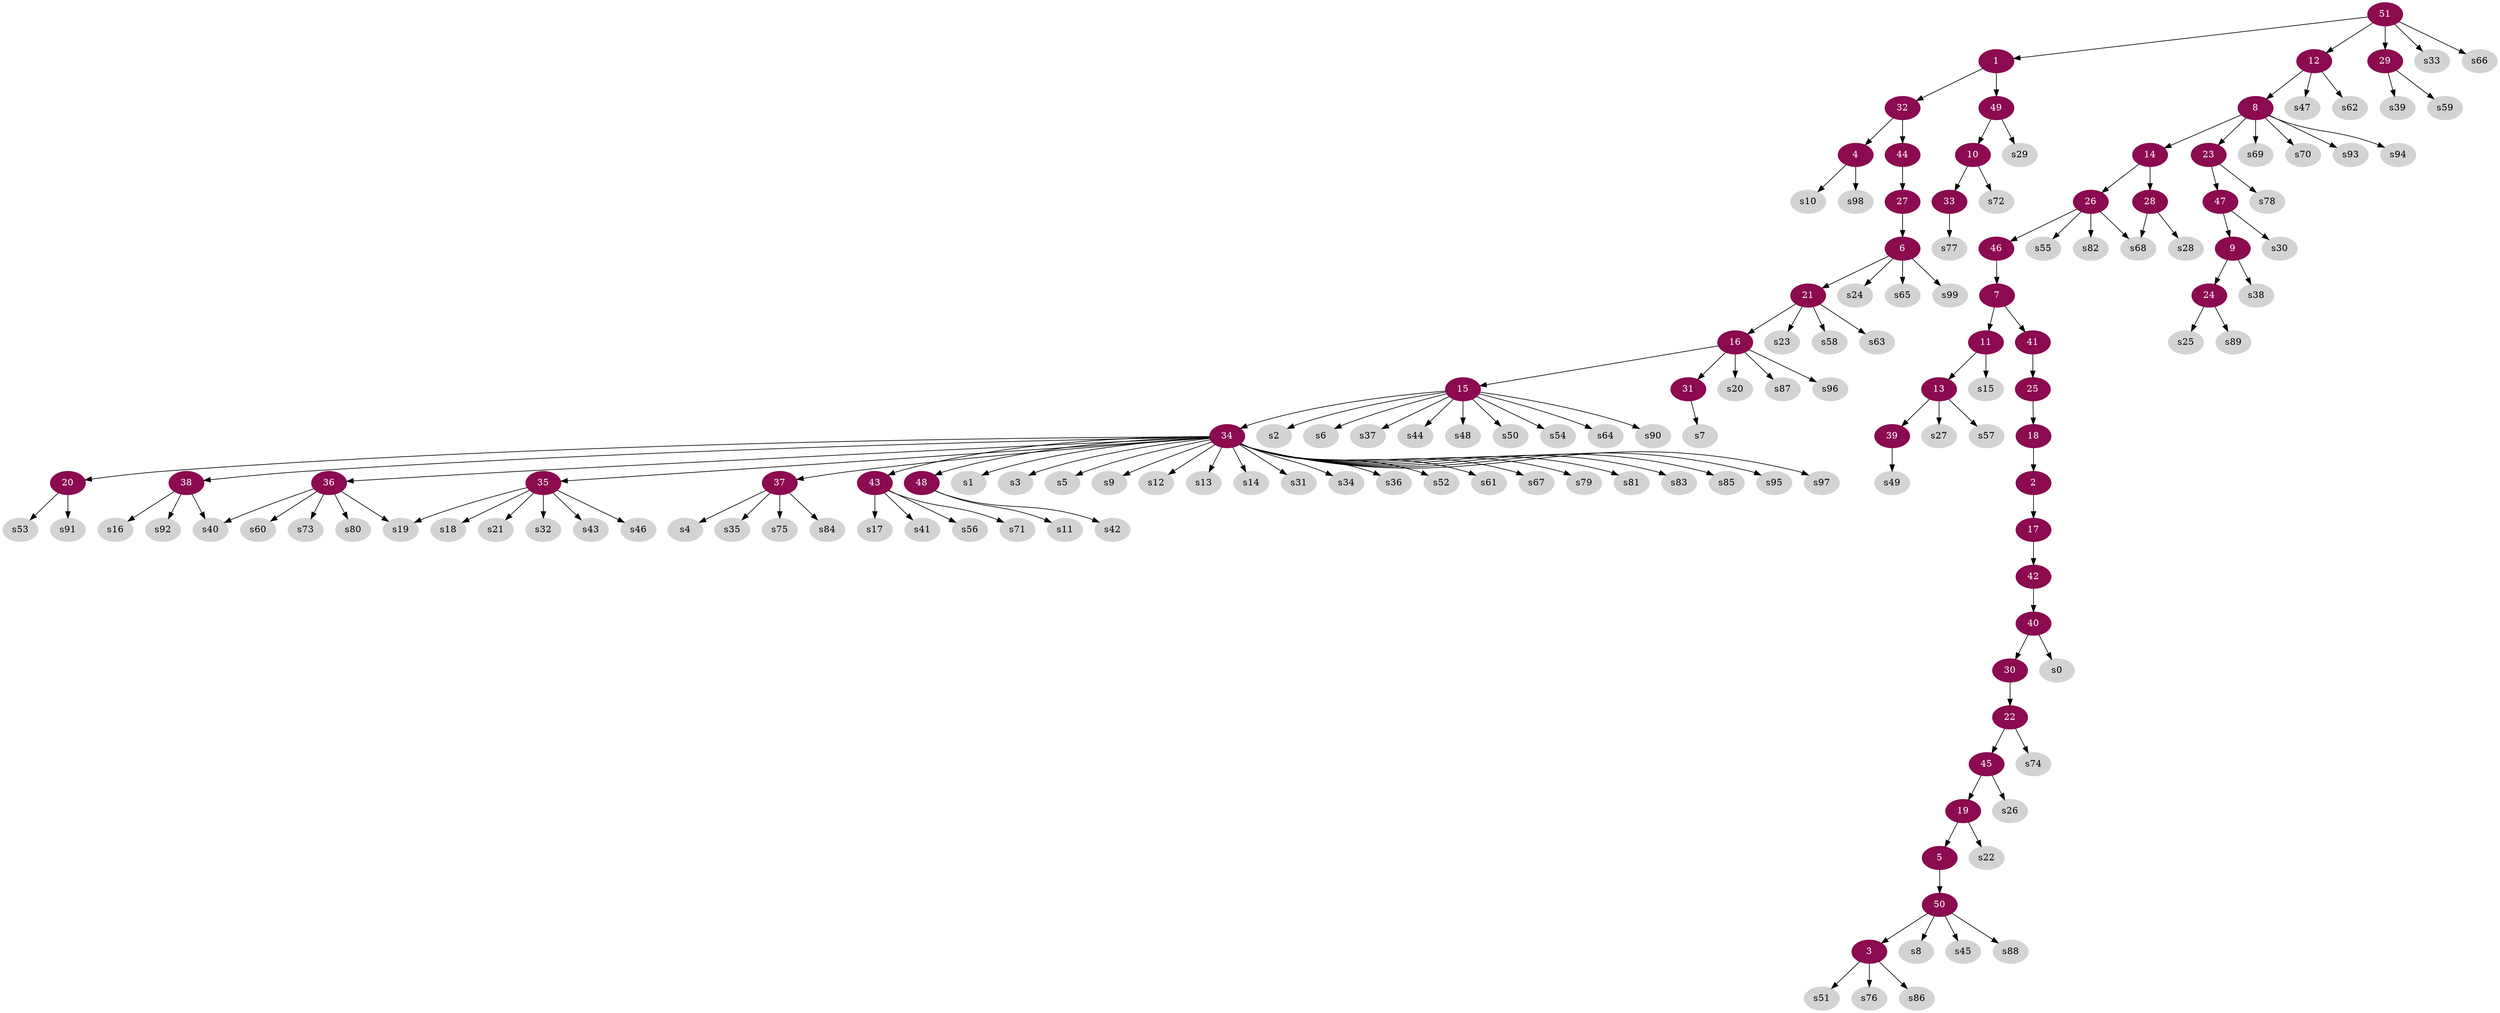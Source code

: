 digraph G {
node [color=deeppink4, style=filled, fontcolor=white];
51 -> 1;
18 -> 2;
50 -> 3;
32 -> 4;
19 -> 5;
27 -> 6;
46 -> 7;
12 -> 8;
47 -> 9;
49 -> 10;
7 -> 11;
51 -> 12;
11 -> 13;
8 -> 14;
16 -> 15;
21 -> 16;
2 -> 17;
25 -> 18;
45 -> 19;
34 -> 20;
6 -> 21;
30 -> 22;
8 -> 23;
9 -> 24;
41 -> 25;
14 -> 26;
44 -> 27;
14 -> 28;
51 -> 29;
40 -> 30;
16 -> 31;
1 -> 32;
10 -> 33;
15 -> 34;
34 -> 35;
34 -> 36;
34 -> 37;
34 -> 38;
13 -> 39;
42 -> 40;
7 -> 41;
17 -> 42;
34 -> 43;
32 -> 44;
22 -> 45;
26 -> 46;
23 -> 47;
34 -> 48;
1 -> 49;
5 -> 50;
node [color=lightgrey, style=filled, fontcolor=black];
3 -> s51;
3 -> s76;
3 -> s86;
4 -> s10;
4 -> s98;
6 -> s24;
6 -> s65;
6 -> s99;
8 -> s69;
8 -> s70;
8 -> s93;
8 -> s94;
9 -> s38;
10 -> s72;
11 -> s15;
12 -> s47;
12 -> s62;
13 -> s27;
13 -> s57;
15 -> s2;
15 -> s6;
15 -> s37;
15 -> s44;
15 -> s48;
15 -> s50;
15 -> s54;
15 -> s64;
15 -> s90;
16 -> s20;
16 -> s87;
16 -> s96;
19 -> s22;
20 -> s53;
20 -> s91;
21 -> s23;
21 -> s58;
21 -> s63;
22 -> s74;
23 -> s78;
24 -> s25;
24 -> s89;
26 -> s55;
26 -> s68;
26 -> s82;
28 -> s28;
28 -> s68;
29 -> s39;
29 -> s59;
31 -> s7;
33 -> s77;
34 -> s1;
34 -> s3;
34 -> s5;
34 -> s9;
34 -> s12;
34 -> s13;
34 -> s14;
34 -> s31;
34 -> s34;
34 -> s36;
34 -> s52;
34 -> s61;
34 -> s67;
34 -> s79;
34 -> s81;
34 -> s83;
34 -> s85;
34 -> s95;
34 -> s97;
35 -> s18;
35 -> s19;
35 -> s21;
35 -> s32;
35 -> s43;
35 -> s46;
36 -> s19;
36 -> s40;
36 -> s60;
36 -> s73;
36 -> s80;
37 -> s4;
37 -> s35;
37 -> s75;
37 -> s84;
38 -> s16;
38 -> s40;
38 -> s92;
39 -> s49;
40 -> s0;
43 -> s17;
43 -> s41;
43 -> s56;
43 -> s71;
45 -> s26;
47 -> s30;
48 -> s11;
48 -> s42;
49 -> s29;
50 -> s8;
50 -> s45;
50 -> s88;
51 -> s33;
51 -> s66;
}
